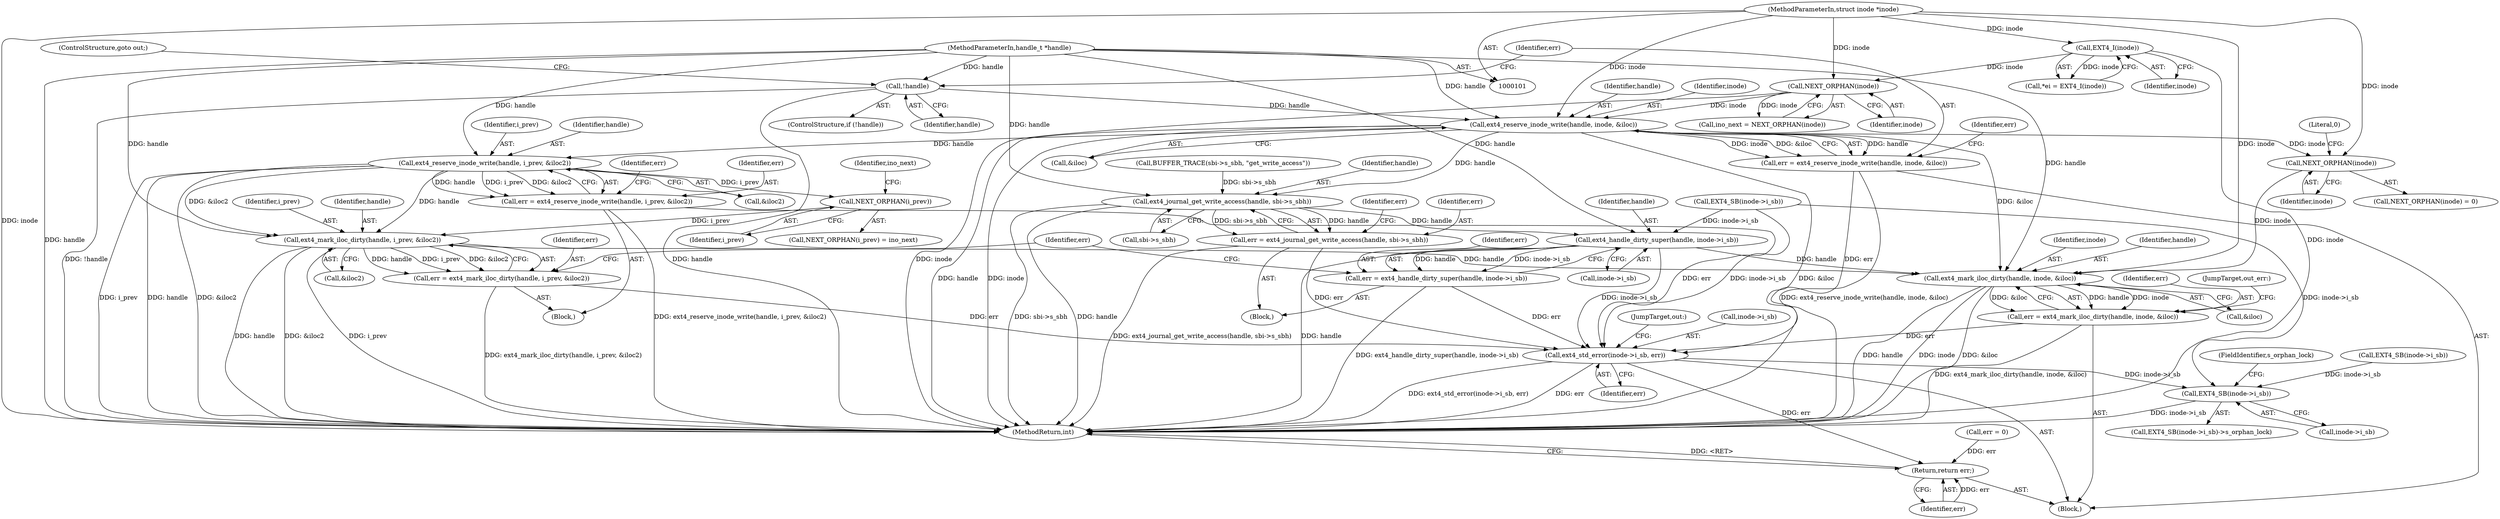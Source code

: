 digraph "0_linux_0e9a9a1ad619e7e987815d20262d36a2f95717ca@API" {
"1000177" [label="(Call,ext4_reserve_inode_write(handle, inode, &iloc))"];
"1000172" [label="(Call,!handle)"];
"1000102" [label="(MethodParameterIn,handle_t *handle)"];
"1000145" [label="(Call,NEXT_ORPHAN(inode))"];
"1000109" [label="(Call,EXT4_I(inode))"];
"1000103" [label="(MethodParameterIn,struct inode *inode)"];
"1000175" [label="(Call,err = ext4_reserve_inode_write(handle, inode, &iloc))"];
"1000274" [label="(Call,ext4_std_error(inode->i_sb, err))"];
"1000283" [label="(Call,EXT4_SB(inode->i_sb))"];
"1000288" [label="(Return,return err;)"];
"1000204" [label="(Call,ext4_journal_get_write_access(handle, sbi->s_sbh))"];
"1000202" [label="(Call,err = ext4_journal_get_write_access(handle, sbi->s_sbh))"];
"1000222" [label="(Call,ext4_handle_dirty_super(handle, inode->i_sb))"];
"1000220" [label="(Call,err = ext4_handle_dirty_super(handle, inode->i_sb))"];
"1000268" [label="(Call,ext4_mark_iloc_dirty(handle, inode, &iloc))"];
"1000266" [label="(Call,err = ext4_mark_iloc_dirty(handle, inode, &iloc))"];
"1000240" [label="(Call,ext4_reserve_inode_write(handle, i_prev, &iloc2))"];
"1000238" [label="(Call,err = ext4_reserve_inode_write(handle, i_prev, &iloc2))"];
"1000249" [label="(Call,NEXT_ORPHAN(i_prev))"];
"1000254" [label="(Call,ext4_mark_iloc_dirty(handle, i_prev, &iloc2))"];
"1000252" [label="(Call,err = ext4_mark_iloc_dirty(handle, i_prev, &iloc2))"];
"1000263" [label="(Call,NEXT_ORPHAN(inode))"];
"1000278" [label="(Identifier,err)"];
"1000279" [label="(JumpTarget,out:)"];
"1000197" [label="(Call,BUFFER_TRACE(sbi->s_sbh, \"get_write_access\"))"];
"1000242" [label="(Identifier,i_prev)"];
"1000175" [label="(Call,err = ext4_reserve_inode_write(handle, inode, &iloc))"];
"1000250" [label="(Identifier,i_prev)"];
"1000287" [label="(FieldIdentifier,s_orphan_lock)"];
"1000224" [label="(Call,inode->i_sb)"];
"1000243" [label="(Call,&iloc2)"];
"1000220" [label="(Call,err = ext4_handle_dirty_super(handle, inode->i_sb))"];
"1000221" [label="(Identifier,err)"];
"1000267" [label="(Identifier,err)"];
"1000246" [label="(Identifier,err)"];
"1000257" [label="(Call,&iloc2)"];
"1000273" [label="(JumpTarget,out_err:)"];
"1000177" [label="(Call,ext4_reserve_inode_write(handle, inode, &iloc))"];
"1000143" [label="(Call,ino_next = NEXT_ORPHAN(inode))"];
"1000252" [label="(Call,err = ext4_mark_iloc_dirty(handle, i_prev, &iloc2))"];
"1000223" [label="(Identifier,handle)"];
"1000270" [label="(Identifier,inode)"];
"1000256" [label="(Identifier,i_prev)"];
"1000222" [label="(Call,ext4_handle_dirty_super(handle, inode->i_sb))"];
"1000249" [label="(Call,NEXT_ORPHAN(i_prev))"];
"1000180" [label="(Call,&iloc)"];
"1000284" [label="(Call,inode->i_sb)"];
"1000206" [label="(Call,sbi->s_sbh)"];
"1000104" [label="(Block,)"];
"1000205" [label="(Identifier,handle)"];
"1000204" [label="(Call,ext4_journal_get_write_access(handle, sbi->s_sbh))"];
"1000171" [label="(ControlStructure,if (!handle))"];
"1000109" [label="(Call,EXT4_I(inode))"];
"1000210" [label="(Identifier,err)"];
"1000248" [label="(Call,NEXT_ORPHAN(i_prev) = ino_next)"];
"1000110" [label="(Identifier,inode)"];
"1000251" [label="(Identifier,ino_next)"];
"1000156" [label="(Call,EXT4_SB(inode->i_sb))"];
"1000271" [label="(Call,&iloc)"];
"1000289" [label="(Identifier,err)"];
"1000203" [label="(Identifier,err)"];
"1000264" [label="(Identifier,inode)"];
"1000146" [label="(Identifier,inode)"];
"1000183" [label="(Identifier,err)"];
"1000178" [label="(Identifier,handle)"];
"1000240" [label="(Call,ext4_reserve_inode_write(handle, i_prev, &iloc2))"];
"1000266" [label="(Call,err = ext4_mark_iloc_dirty(handle, inode, &iloc))"];
"1000131" [label="(Call,EXT4_SB(inode->i_sb))"];
"1000107" [label="(Call,*ei = EXT4_I(inode))"];
"1000265" [label="(Literal,0)"];
"1000255" [label="(Identifier,handle)"];
"1000103" [label="(MethodParameterIn,struct inode *inode)"];
"1000102" [label="(MethodParameterIn,handle_t *handle)"];
"1000228" [label="(Block,)"];
"1000202" [label="(Call,err = ext4_journal_get_write_access(handle, sbi->s_sbh))"];
"1000275" [label="(Call,inode->i_sb)"];
"1000282" [label="(Call,EXT4_SB(inode->i_sb)->s_orphan_lock)"];
"1000269" [label="(Identifier,handle)"];
"1000241" [label="(Identifier,handle)"];
"1000253" [label="(Identifier,err)"];
"1000238" [label="(Call,err = ext4_reserve_inode_write(handle, i_prev, &iloc2))"];
"1000115" [label="(Call,err = 0)"];
"1000268" [label="(Call,ext4_mark_iloc_dirty(handle, inode, &iloc))"];
"1000179" [label="(Identifier,inode)"];
"1000263" [label="(Call,NEXT_ORPHAN(inode))"];
"1000176" [label="(Identifier,err)"];
"1000274" [label="(Call,ext4_std_error(inode->i_sb, err))"];
"1000283" [label="(Call,EXT4_SB(inode->i_sb))"];
"1000174" [label="(ControlStructure,goto out;)"];
"1000288" [label="(Return,return err;)"];
"1000192" [label="(Block,)"];
"1000260" [label="(Identifier,err)"];
"1000145" [label="(Call,NEXT_ORPHAN(inode))"];
"1000173" [label="(Identifier,handle)"];
"1000172" [label="(Call,!handle)"];
"1000262" [label="(Call,NEXT_ORPHAN(inode) = 0)"];
"1000239" [label="(Identifier,err)"];
"1000296" [label="(MethodReturn,int)"];
"1000254" [label="(Call,ext4_mark_iloc_dirty(handle, i_prev, &iloc2))"];
"1000177" -> "1000175"  [label="AST: "];
"1000177" -> "1000180"  [label="CFG: "];
"1000178" -> "1000177"  [label="AST: "];
"1000179" -> "1000177"  [label="AST: "];
"1000180" -> "1000177"  [label="AST: "];
"1000175" -> "1000177"  [label="CFG: "];
"1000177" -> "1000296"  [label="DDG: handle"];
"1000177" -> "1000296"  [label="DDG: inode"];
"1000177" -> "1000296"  [label="DDG: &iloc"];
"1000177" -> "1000175"  [label="DDG: handle"];
"1000177" -> "1000175"  [label="DDG: inode"];
"1000177" -> "1000175"  [label="DDG: &iloc"];
"1000172" -> "1000177"  [label="DDG: handle"];
"1000102" -> "1000177"  [label="DDG: handle"];
"1000145" -> "1000177"  [label="DDG: inode"];
"1000103" -> "1000177"  [label="DDG: inode"];
"1000177" -> "1000204"  [label="DDG: handle"];
"1000177" -> "1000240"  [label="DDG: handle"];
"1000177" -> "1000263"  [label="DDG: inode"];
"1000177" -> "1000268"  [label="DDG: &iloc"];
"1000172" -> "1000171"  [label="AST: "];
"1000172" -> "1000173"  [label="CFG: "];
"1000173" -> "1000172"  [label="AST: "];
"1000174" -> "1000172"  [label="CFG: "];
"1000176" -> "1000172"  [label="CFG: "];
"1000172" -> "1000296"  [label="DDG: !handle"];
"1000172" -> "1000296"  [label="DDG: handle"];
"1000102" -> "1000172"  [label="DDG: handle"];
"1000102" -> "1000101"  [label="AST: "];
"1000102" -> "1000296"  [label="DDG: handle"];
"1000102" -> "1000204"  [label="DDG: handle"];
"1000102" -> "1000222"  [label="DDG: handle"];
"1000102" -> "1000240"  [label="DDG: handle"];
"1000102" -> "1000254"  [label="DDG: handle"];
"1000102" -> "1000268"  [label="DDG: handle"];
"1000145" -> "1000143"  [label="AST: "];
"1000145" -> "1000146"  [label="CFG: "];
"1000146" -> "1000145"  [label="AST: "];
"1000143" -> "1000145"  [label="CFG: "];
"1000145" -> "1000296"  [label="DDG: inode"];
"1000145" -> "1000143"  [label="DDG: inode"];
"1000109" -> "1000145"  [label="DDG: inode"];
"1000103" -> "1000145"  [label="DDG: inode"];
"1000109" -> "1000107"  [label="AST: "];
"1000109" -> "1000110"  [label="CFG: "];
"1000110" -> "1000109"  [label="AST: "];
"1000107" -> "1000109"  [label="CFG: "];
"1000109" -> "1000296"  [label="DDG: inode"];
"1000109" -> "1000107"  [label="DDG: inode"];
"1000103" -> "1000109"  [label="DDG: inode"];
"1000103" -> "1000101"  [label="AST: "];
"1000103" -> "1000296"  [label="DDG: inode"];
"1000103" -> "1000263"  [label="DDG: inode"];
"1000103" -> "1000268"  [label="DDG: inode"];
"1000175" -> "1000104"  [label="AST: "];
"1000176" -> "1000175"  [label="AST: "];
"1000183" -> "1000175"  [label="CFG: "];
"1000175" -> "1000296"  [label="DDG: ext4_reserve_inode_write(handle, inode, &iloc)"];
"1000175" -> "1000274"  [label="DDG: err"];
"1000274" -> "1000104"  [label="AST: "];
"1000274" -> "1000278"  [label="CFG: "];
"1000275" -> "1000274"  [label="AST: "];
"1000278" -> "1000274"  [label="AST: "];
"1000279" -> "1000274"  [label="CFG: "];
"1000274" -> "1000296"  [label="DDG: ext4_std_error(inode->i_sb, err)"];
"1000274" -> "1000296"  [label="DDG: err"];
"1000156" -> "1000274"  [label="DDG: inode->i_sb"];
"1000222" -> "1000274"  [label="DDG: inode->i_sb"];
"1000220" -> "1000274"  [label="DDG: err"];
"1000238" -> "1000274"  [label="DDG: err"];
"1000252" -> "1000274"  [label="DDG: err"];
"1000266" -> "1000274"  [label="DDG: err"];
"1000202" -> "1000274"  [label="DDG: err"];
"1000274" -> "1000283"  [label="DDG: inode->i_sb"];
"1000274" -> "1000288"  [label="DDG: err"];
"1000283" -> "1000282"  [label="AST: "];
"1000283" -> "1000284"  [label="CFG: "];
"1000284" -> "1000283"  [label="AST: "];
"1000287" -> "1000283"  [label="CFG: "];
"1000283" -> "1000296"  [label="DDG: inode->i_sb"];
"1000156" -> "1000283"  [label="DDG: inode->i_sb"];
"1000131" -> "1000283"  [label="DDG: inode->i_sb"];
"1000288" -> "1000104"  [label="AST: "];
"1000288" -> "1000289"  [label="CFG: "];
"1000289" -> "1000288"  [label="AST: "];
"1000296" -> "1000288"  [label="CFG: "];
"1000288" -> "1000296"  [label="DDG: <RET>"];
"1000289" -> "1000288"  [label="DDG: err"];
"1000115" -> "1000288"  [label="DDG: err"];
"1000204" -> "1000202"  [label="AST: "];
"1000204" -> "1000206"  [label="CFG: "];
"1000205" -> "1000204"  [label="AST: "];
"1000206" -> "1000204"  [label="AST: "];
"1000202" -> "1000204"  [label="CFG: "];
"1000204" -> "1000296"  [label="DDG: sbi->s_sbh"];
"1000204" -> "1000296"  [label="DDG: handle"];
"1000204" -> "1000202"  [label="DDG: handle"];
"1000204" -> "1000202"  [label="DDG: sbi->s_sbh"];
"1000197" -> "1000204"  [label="DDG: sbi->s_sbh"];
"1000204" -> "1000222"  [label="DDG: handle"];
"1000202" -> "1000192"  [label="AST: "];
"1000203" -> "1000202"  [label="AST: "];
"1000210" -> "1000202"  [label="CFG: "];
"1000202" -> "1000296"  [label="DDG: ext4_journal_get_write_access(handle, sbi->s_sbh)"];
"1000222" -> "1000220"  [label="AST: "];
"1000222" -> "1000224"  [label="CFG: "];
"1000223" -> "1000222"  [label="AST: "];
"1000224" -> "1000222"  [label="AST: "];
"1000220" -> "1000222"  [label="CFG: "];
"1000222" -> "1000296"  [label="DDG: handle"];
"1000222" -> "1000220"  [label="DDG: handle"];
"1000222" -> "1000220"  [label="DDG: inode->i_sb"];
"1000156" -> "1000222"  [label="DDG: inode->i_sb"];
"1000222" -> "1000268"  [label="DDG: handle"];
"1000220" -> "1000192"  [label="AST: "];
"1000221" -> "1000220"  [label="AST: "];
"1000260" -> "1000220"  [label="CFG: "];
"1000220" -> "1000296"  [label="DDG: ext4_handle_dirty_super(handle, inode->i_sb)"];
"1000268" -> "1000266"  [label="AST: "];
"1000268" -> "1000271"  [label="CFG: "];
"1000269" -> "1000268"  [label="AST: "];
"1000270" -> "1000268"  [label="AST: "];
"1000271" -> "1000268"  [label="AST: "];
"1000266" -> "1000268"  [label="CFG: "];
"1000268" -> "1000296"  [label="DDG: handle"];
"1000268" -> "1000296"  [label="DDG: inode"];
"1000268" -> "1000296"  [label="DDG: &iloc"];
"1000268" -> "1000266"  [label="DDG: handle"];
"1000268" -> "1000266"  [label="DDG: inode"];
"1000268" -> "1000266"  [label="DDG: &iloc"];
"1000254" -> "1000268"  [label="DDG: handle"];
"1000263" -> "1000268"  [label="DDG: inode"];
"1000266" -> "1000104"  [label="AST: "];
"1000267" -> "1000266"  [label="AST: "];
"1000273" -> "1000266"  [label="CFG: "];
"1000266" -> "1000296"  [label="DDG: ext4_mark_iloc_dirty(handle, inode, &iloc)"];
"1000240" -> "1000238"  [label="AST: "];
"1000240" -> "1000243"  [label="CFG: "];
"1000241" -> "1000240"  [label="AST: "];
"1000242" -> "1000240"  [label="AST: "];
"1000243" -> "1000240"  [label="AST: "];
"1000238" -> "1000240"  [label="CFG: "];
"1000240" -> "1000296"  [label="DDG: i_prev"];
"1000240" -> "1000296"  [label="DDG: handle"];
"1000240" -> "1000296"  [label="DDG: &iloc2"];
"1000240" -> "1000238"  [label="DDG: handle"];
"1000240" -> "1000238"  [label="DDG: i_prev"];
"1000240" -> "1000238"  [label="DDG: &iloc2"];
"1000240" -> "1000249"  [label="DDG: i_prev"];
"1000240" -> "1000254"  [label="DDG: handle"];
"1000240" -> "1000254"  [label="DDG: &iloc2"];
"1000238" -> "1000228"  [label="AST: "];
"1000239" -> "1000238"  [label="AST: "];
"1000246" -> "1000238"  [label="CFG: "];
"1000238" -> "1000296"  [label="DDG: ext4_reserve_inode_write(handle, i_prev, &iloc2)"];
"1000249" -> "1000248"  [label="AST: "];
"1000249" -> "1000250"  [label="CFG: "];
"1000250" -> "1000249"  [label="AST: "];
"1000251" -> "1000249"  [label="CFG: "];
"1000249" -> "1000254"  [label="DDG: i_prev"];
"1000254" -> "1000252"  [label="AST: "];
"1000254" -> "1000257"  [label="CFG: "];
"1000255" -> "1000254"  [label="AST: "];
"1000256" -> "1000254"  [label="AST: "];
"1000257" -> "1000254"  [label="AST: "];
"1000252" -> "1000254"  [label="CFG: "];
"1000254" -> "1000296"  [label="DDG: handle"];
"1000254" -> "1000296"  [label="DDG: &iloc2"];
"1000254" -> "1000296"  [label="DDG: i_prev"];
"1000254" -> "1000252"  [label="DDG: handle"];
"1000254" -> "1000252"  [label="DDG: i_prev"];
"1000254" -> "1000252"  [label="DDG: &iloc2"];
"1000252" -> "1000228"  [label="AST: "];
"1000253" -> "1000252"  [label="AST: "];
"1000260" -> "1000252"  [label="CFG: "];
"1000252" -> "1000296"  [label="DDG: ext4_mark_iloc_dirty(handle, i_prev, &iloc2)"];
"1000263" -> "1000262"  [label="AST: "];
"1000263" -> "1000264"  [label="CFG: "];
"1000264" -> "1000263"  [label="AST: "];
"1000265" -> "1000263"  [label="CFG: "];
}

